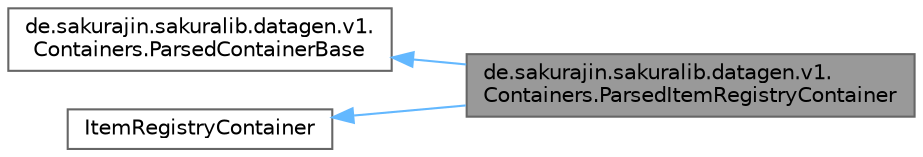 digraph "de.sakurajin.sakuralib.datagen.v1.Containers.ParsedItemRegistryContainer"
{
 // LATEX_PDF_SIZE
  bgcolor="transparent";
  edge [fontname=Helvetica,fontsize=10,labelfontname=Helvetica,labelfontsize=10];
  node [fontname=Helvetica,fontsize=10,shape=box,height=0.2,width=0.4];
  rankdir="LR";
  Node1 [label="de.sakurajin.sakuralib.datagen.v1.\lContainers.ParsedItemRegistryContainer",height=0.2,width=0.4,color="gray40", fillcolor="grey60", style="filled", fontcolor="black",tooltip="A ParsedItemRegistryContainer is a Item Registry Container that works with the DatagenAPI."];
  Node2 -> Node1 [dir="back",color="steelblue1",style="solid"];
  Node2 [label="de.sakurajin.sakuralib.datagen.v1.\lContainers.ParsedContainerBase",height=0.2,width=0.4,color="gray40", fillcolor="white", style="filled",URL="$classde_1_1sakurajin_1_1sakuralib_1_1datagen_1_1v1_1_1Containers_1_1ParsedContainerBase.html",tooltip="The base class to automatically parse all items and blocks in a class."];
  Node3 -> Node1 [dir="back",color="steelblue1",style="solid"];
  Node3 [label="ItemRegistryContainer",height=0.2,width=0.4,color="gray40", fillcolor="white", style="filled",tooltip=" "];
}
